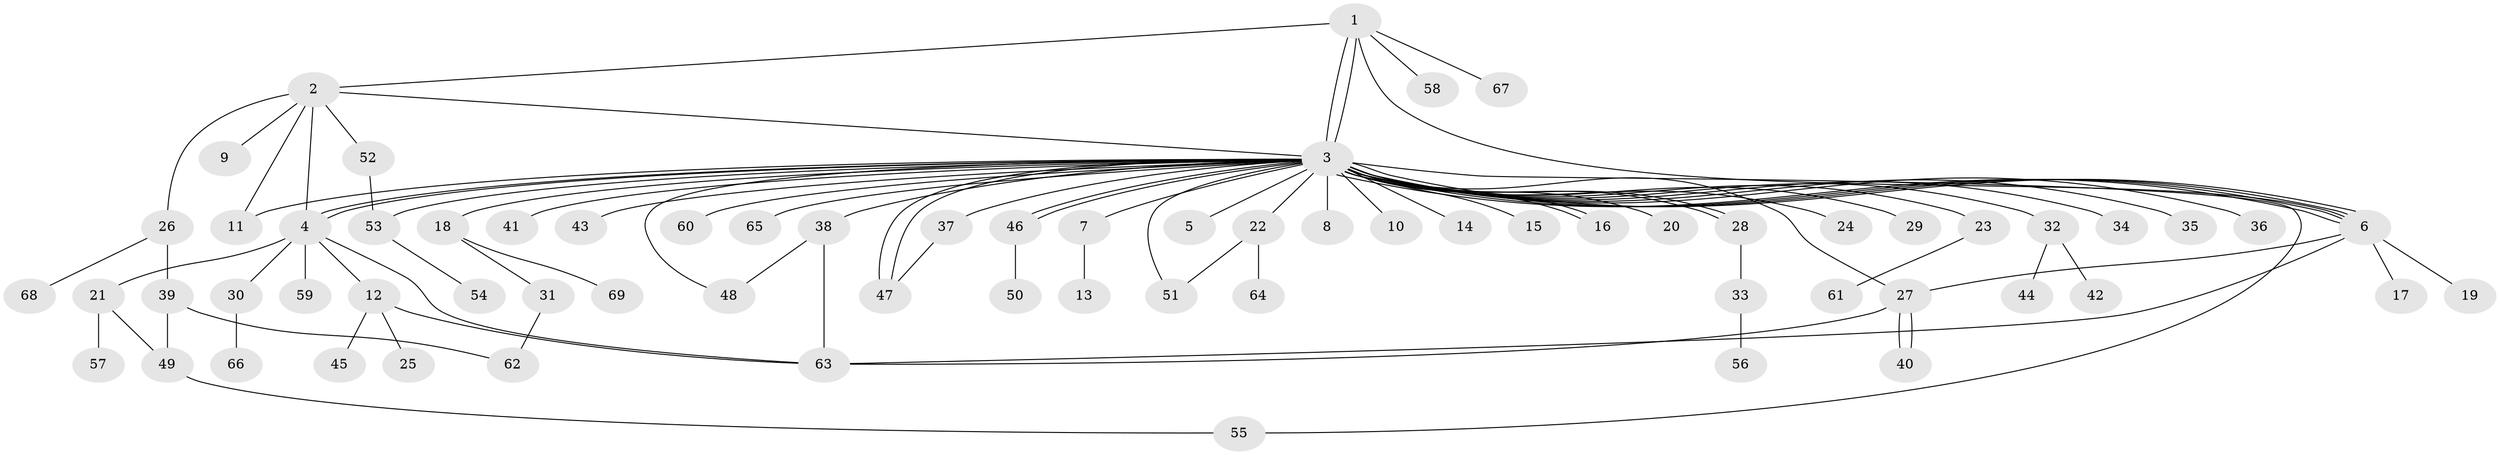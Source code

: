 // Generated by graph-tools (version 1.1) at 2025/14/03/09/25 04:14:41]
// undirected, 69 vertices, 94 edges
graph export_dot {
graph [start="1"]
  node [color=gray90,style=filled];
  1;
  2;
  3;
  4;
  5;
  6;
  7;
  8;
  9;
  10;
  11;
  12;
  13;
  14;
  15;
  16;
  17;
  18;
  19;
  20;
  21;
  22;
  23;
  24;
  25;
  26;
  27;
  28;
  29;
  30;
  31;
  32;
  33;
  34;
  35;
  36;
  37;
  38;
  39;
  40;
  41;
  42;
  43;
  44;
  45;
  46;
  47;
  48;
  49;
  50;
  51;
  52;
  53;
  54;
  55;
  56;
  57;
  58;
  59;
  60;
  61;
  62;
  63;
  64;
  65;
  66;
  67;
  68;
  69;
  1 -- 2;
  1 -- 3;
  1 -- 3;
  1 -- 6;
  1 -- 58;
  1 -- 67;
  2 -- 3;
  2 -- 4;
  2 -- 9;
  2 -- 11;
  2 -- 26;
  2 -- 52;
  3 -- 4;
  3 -- 4;
  3 -- 5;
  3 -- 6;
  3 -- 6;
  3 -- 6;
  3 -- 6;
  3 -- 7;
  3 -- 8;
  3 -- 10;
  3 -- 11;
  3 -- 14;
  3 -- 15;
  3 -- 16;
  3 -- 16;
  3 -- 18;
  3 -- 20;
  3 -- 22;
  3 -- 23;
  3 -- 24;
  3 -- 27;
  3 -- 28;
  3 -- 28;
  3 -- 29;
  3 -- 32;
  3 -- 34;
  3 -- 35;
  3 -- 36;
  3 -- 37;
  3 -- 38;
  3 -- 41;
  3 -- 43;
  3 -- 46;
  3 -- 46;
  3 -- 47;
  3 -- 47;
  3 -- 48;
  3 -- 51;
  3 -- 53;
  3 -- 55;
  3 -- 60;
  3 -- 65;
  4 -- 12;
  4 -- 21;
  4 -- 30;
  4 -- 59;
  4 -- 63;
  6 -- 17;
  6 -- 19;
  6 -- 27;
  6 -- 63;
  7 -- 13;
  12 -- 25;
  12 -- 45;
  12 -- 63;
  18 -- 31;
  18 -- 69;
  21 -- 49;
  21 -- 57;
  22 -- 51;
  22 -- 64;
  23 -- 61;
  26 -- 39;
  26 -- 68;
  27 -- 40;
  27 -- 40;
  27 -- 63;
  28 -- 33;
  30 -- 66;
  31 -- 62;
  32 -- 42;
  32 -- 44;
  33 -- 56;
  37 -- 47;
  38 -- 48;
  38 -- 63;
  39 -- 49;
  39 -- 62;
  46 -- 50;
  49 -- 55;
  52 -- 53;
  53 -- 54;
}
